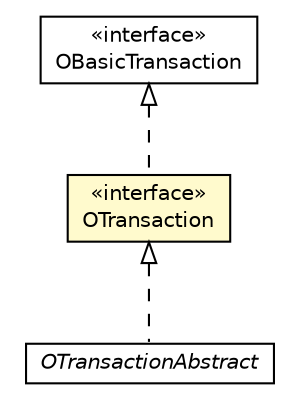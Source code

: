 #!/usr/local/bin/dot
#
# Class diagram 
# Generated by UMLGraph version R5_6-24-gf6e263 (http://www.umlgraph.org/)
#

digraph G {
	edge [fontname="Helvetica",fontsize=10,labelfontname="Helvetica",labelfontsize=10];
	node [fontname="Helvetica",fontsize=10,shape=plaintext];
	nodesep=0.25;
	ranksep=0.5;
	// com.orientechnologies.orient.core.storage.OBasicTransaction
	c7514424 [label=<<table title="com.orientechnologies.orient.core.storage.OBasicTransaction" border="0" cellborder="1" cellspacing="0" cellpadding="2" port="p" href="../storage/OBasicTransaction.html">
		<tr><td><table border="0" cellspacing="0" cellpadding="1">
<tr><td align="center" balign="center"> &#171;interface&#187; </td></tr>
<tr><td align="center" balign="center"> OBasicTransaction </td></tr>
		</table></td></tr>
		</table>>, URL="../storage/OBasicTransaction.html", fontname="Helvetica", fontcolor="black", fontsize=10.0];
	// com.orientechnologies.orient.core.tx.OTransactionAbstract
	c7514858 [label=<<table title="com.orientechnologies.orient.core.tx.OTransactionAbstract" border="0" cellborder="1" cellspacing="0" cellpadding="2" port="p" href="./OTransactionAbstract.html">
		<tr><td><table border="0" cellspacing="0" cellpadding="1">
<tr><td align="center" balign="center"><font face="Helvetica-Oblique"> OTransactionAbstract </font></td></tr>
		</table></td></tr>
		</table>>, URL="./OTransactionAbstract.html", fontname="Helvetica", fontcolor="black", fontsize=10.0];
	// com.orientechnologies.orient.core.tx.OTransaction
	c7514867 [label=<<table title="com.orientechnologies.orient.core.tx.OTransaction" border="0" cellborder="1" cellspacing="0" cellpadding="2" port="p" bgcolor="lemonChiffon" href="./OTransaction.html">
		<tr><td><table border="0" cellspacing="0" cellpadding="1">
<tr><td align="center" balign="center"> &#171;interface&#187; </td></tr>
<tr><td align="center" balign="center"> OTransaction </td></tr>
		</table></td></tr>
		</table>>, URL="./OTransaction.html", fontname="Helvetica", fontcolor="black", fontsize=10.0];
	//com.orientechnologies.orient.core.tx.OTransactionAbstract implements com.orientechnologies.orient.core.tx.OTransaction
	c7514867:p -> c7514858:p [dir=back,arrowtail=empty,style=dashed];
	//com.orientechnologies.orient.core.tx.OTransaction implements com.orientechnologies.orient.core.storage.OBasicTransaction
	c7514424:p -> c7514867:p [dir=back,arrowtail=empty,style=dashed];
}


